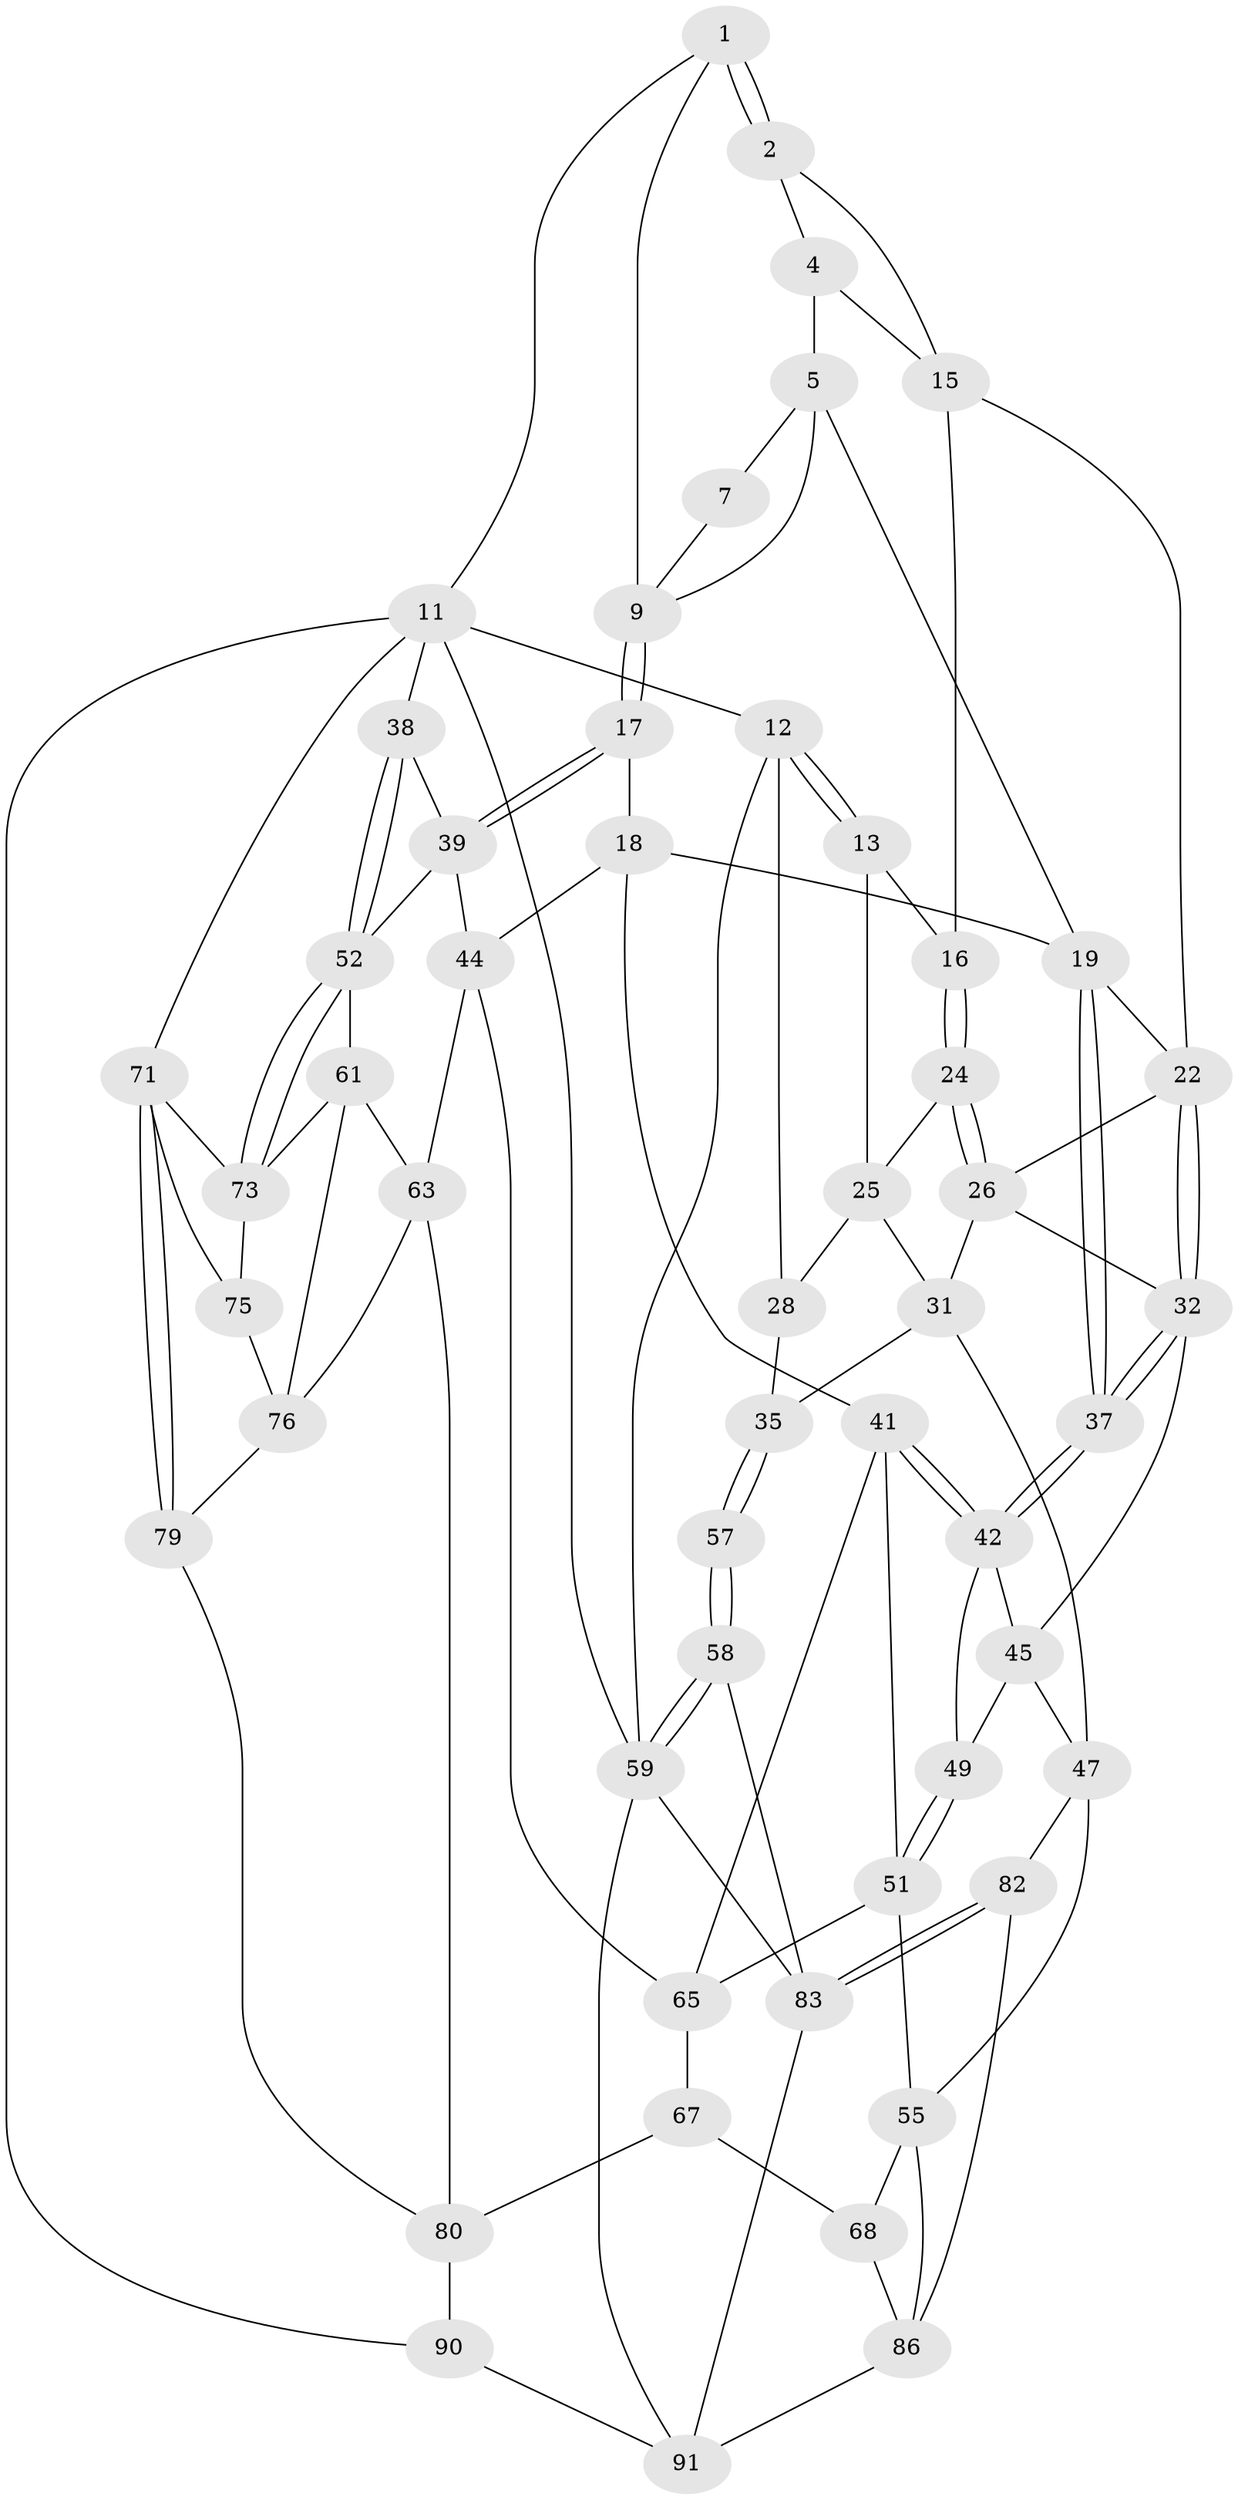 // original degree distribution, {4: 0.25, 5: 0.5, 3: 0.021739130434782608, 6: 0.22826086956521738}
// Generated by graph-tools (version 1.1) at 2025/42/03/06/25 10:42:36]
// undirected, 53 vertices, 115 edges
graph export_dot {
graph [start="1"]
  node [color=gray90,style=filled];
  1 [pos="+0.6542986561838007+0",super="+8"];
  2 [pos="+0.431563503961625+0",super="+3"];
  4 [pos="+0.5659509342817759+0.08881556100776405"];
  5 [pos="+0.5716129946895001+0.09026094635090832",super="+6"];
  7 [pos="+0.6529594591135336+0"];
  9 [pos="+0.81082137412107+0.16025504564081783",super="+10"];
  11 [pos="+1+0",super="+70"];
  12 [pos="+0+0"];
  13 [pos="+0+0",super="+14"];
  15 [pos="+0.3900700101704146+0.09776874798058195",super="+21"];
  16 [pos="+0.2836946961754976+0.10977613506654536"];
  17 [pos="+0.81956696448629+0.24007556494916737"];
  18 [pos="+0.802200693453113+0.24983579613191195",super="+40"];
  19 [pos="+0.6473695051397502+0.2763657511062225",super="+20"];
  22 [pos="+0.4406470777304792+0.18198884647080582",super="+23"];
  24 [pos="+0.254306456434864+0.12524434880546717"];
  25 [pos="+0.17252759195533904+0.1229471065895235",super="+27"];
  26 [pos="+0.30176284913264806+0.310904585335615",super="+30"];
  28 [pos="+0.10201630065805312+0.19302539560172705",super="+29"];
  31 [pos="+0.18541976558853915+0.3530489147947594",super="+34"];
  32 [pos="+0.4399307720539888+0.29798910225845354",super="+33"];
  35 [pos="+0+0.5385287833627723",super="+36"];
  37 [pos="+0.5732607741565744+0.35403904579699136"];
  38 [pos="+1+0.21036503686603783"];
  39 [pos="+0.8703268327496789+0.2592398598437235",super="+43"];
  41 [pos="+0.6154334521886585+0.5243610115741992",super="+50"];
  42 [pos="+0.5727910162543247+0.3586244070959653",super="+48"];
  44 [pos="+0.7634082763362972+0.5173738198355275",super="+64"];
  45 [pos="+0.3169768979818369+0.34564368528977457",super="+46"];
  47 [pos="+0.19808009462643691+0.6006724722230674",super="+56"];
  49 [pos="+0.41377349216759607+0.5163656337520028"];
  51 [pos="+0.4194742150470389+0.5382981196625239",super="+54"];
  52 [pos="+1+0.6327989627765139",super="+53"];
  55 [pos="+0.37679968031605604+0.6153797449294449",super="+69"];
  57 [pos="+0+0.5769643047480248"];
  58 [pos="+0+0.9499623970895019",super="+85"];
  59 [pos="+0+1",super="+60"];
  61 [pos="+0.8057832635716429+0.6452881802151126",super="+62"];
  63 [pos="+0.7352992398366769+0.6469104823140506",super="+78"];
  65 [pos="+0.6771559230315086+0.615474128483956",super="+66"];
  67 [pos="+0.6199694520019481+0.6941800350643413",super="+81"];
  68 [pos="+0.5614075944607981+0.7808713023578115",super="+88"];
  71 [pos="+1+0.8816438563508926",super="+72"];
  73 [pos="+1+0.64615374311745",super="+74"];
  75 [pos="+0.8920331331250104+0.7463002190585153"];
  76 [pos="+0.8815525221204275+0.754590650590822",super="+77"];
  79 [pos="+1+0.8802404828602581"];
  80 [pos="+0.7858668045747224+0.8787537132074296",super="+87"];
  82 [pos="+0.298324004683023+0.8524232082937444"];
  83 [pos="+0.27337562531401793+0.8824058629462761",super="+84"];
  86 [pos="+0.5191992058644392+0.8445920620038307",super="+89"];
  90 [pos="+0.6969768374905314+1"];
  91 [pos="+0.6279927480193322+1",super="+92"];
  1 -- 2;
  1 -- 2;
  1 -- 11;
  1 -- 9;
  2 -- 4;
  2 -- 15;
  4 -- 5;
  4 -- 15;
  5 -- 19;
  5 -- 7;
  5 -- 9;
  7 -- 9;
  9 -- 17;
  9 -- 17;
  11 -- 12;
  11 -- 38;
  11 -- 90;
  11 -- 71;
  11 -- 59;
  12 -- 13;
  12 -- 13;
  12 -- 59;
  12 -- 28;
  13 -- 25;
  13 -- 16;
  15 -- 16;
  15 -- 22;
  16 -- 24;
  16 -- 24;
  17 -- 18;
  17 -- 39;
  17 -- 39;
  18 -- 19;
  18 -- 41;
  18 -- 44;
  19 -- 37;
  19 -- 37;
  19 -- 22;
  22 -- 32;
  22 -- 32;
  22 -- 26;
  24 -- 25;
  24 -- 26;
  24 -- 26;
  25 -- 28;
  25 -- 31;
  26 -- 31;
  26 -- 32;
  28 -- 35 [weight=2];
  31 -- 35;
  31 -- 47;
  32 -- 37;
  32 -- 37;
  32 -- 45;
  35 -- 57;
  35 -- 57;
  37 -- 42;
  37 -- 42;
  38 -- 39;
  38 -- 52;
  38 -- 52;
  39 -- 44;
  39 -- 52;
  41 -- 42;
  41 -- 42;
  41 -- 65;
  41 -- 51;
  42 -- 49;
  42 -- 45;
  44 -- 65;
  44 -- 63;
  45 -- 49;
  45 -- 47;
  47 -- 82;
  47 -- 55;
  49 -- 51;
  49 -- 51;
  51 -- 65;
  51 -- 55;
  52 -- 73;
  52 -- 73;
  52 -- 61;
  55 -- 68;
  55 -- 86;
  57 -- 58 [weight=2];
  57 -- 58;
  58 -- 59;
  58 -- 59;
  58 -- 83;
  59 -- 91;
  59 -- 83;
  61 -- 76;
  61 -- 63;
  61 -- 73;
  63 -- 80;
  63 -- 76;
  65 -- 67;
  67 -- 68 [weight=2];
  67 -- 80;
  68 -- 86;
  71 -- 79;
  71 -- 79;
  71 -- 73;
  71 -- 75;
  73 -- 75;
  75 -- 76;
  76 -- 79;
  79 -- 80;
  80 -- 90;
  82 -- 83;
  82 -- 83;
  82 -- 86;
  83 -- 91;
  86 -- 91;
  90 -- 91;
}
